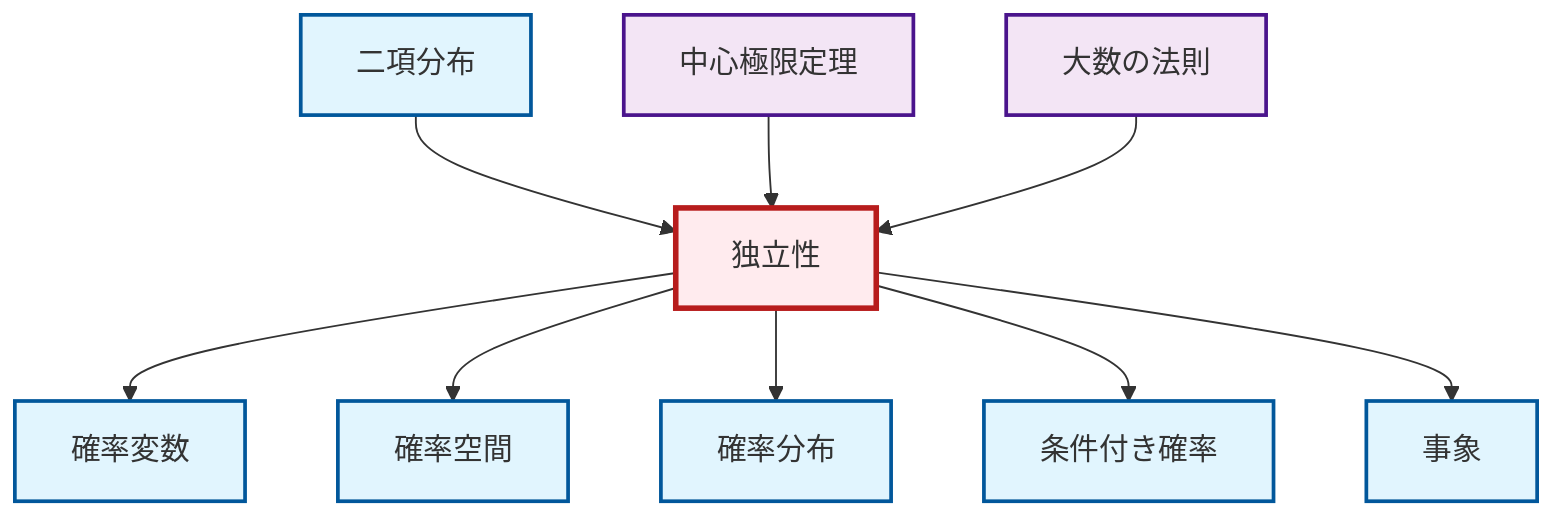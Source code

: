 graph TD
    classDef definition fill:#e1f5fe,stroke:#01579b,stroke-width:2px
    classDef theorem fill:#f3e5f5,stroke:#4a148c,stroke-width:2px
    classDef axiom fill:#fff3e0,stroke:#e65100,stroke-width:2px
    classDef example fill:#e8f5e9,stroke:#1b5e20,stroke-width:2px
    classDef current fill:#ffebee,stroke:#b71c1c,stroke-width:3px
    def-event["事象"]:::definition
    def-conditional-probability["条件付き確率"]:::definition
    def-binomial-distribution["二項分布"]:::definition
    def-probability-space["確率空間"]:::definition
    def-probability-distribution["確率分布"]:::definition
    thm-central-limit["中心極限定理"]:::theorem
    def-random-variable["確率変数"]:::definition
    thm-law-of-large-numbers["大数の法則"]:::theorem
    def-independence["独立性"]:::definition
    def-binomial-distribution --> def-independence
    def-independence --> def-random-variable
    thm-central-limit --> def-independence
    thm-law-of-large-numbers --> def-independence
    def-independence --> def-probability-space
    def-independence --> def-probability-distribution
    def-independence --> def-conditional-probability
    def-independence --> def-event
    class def-independence current